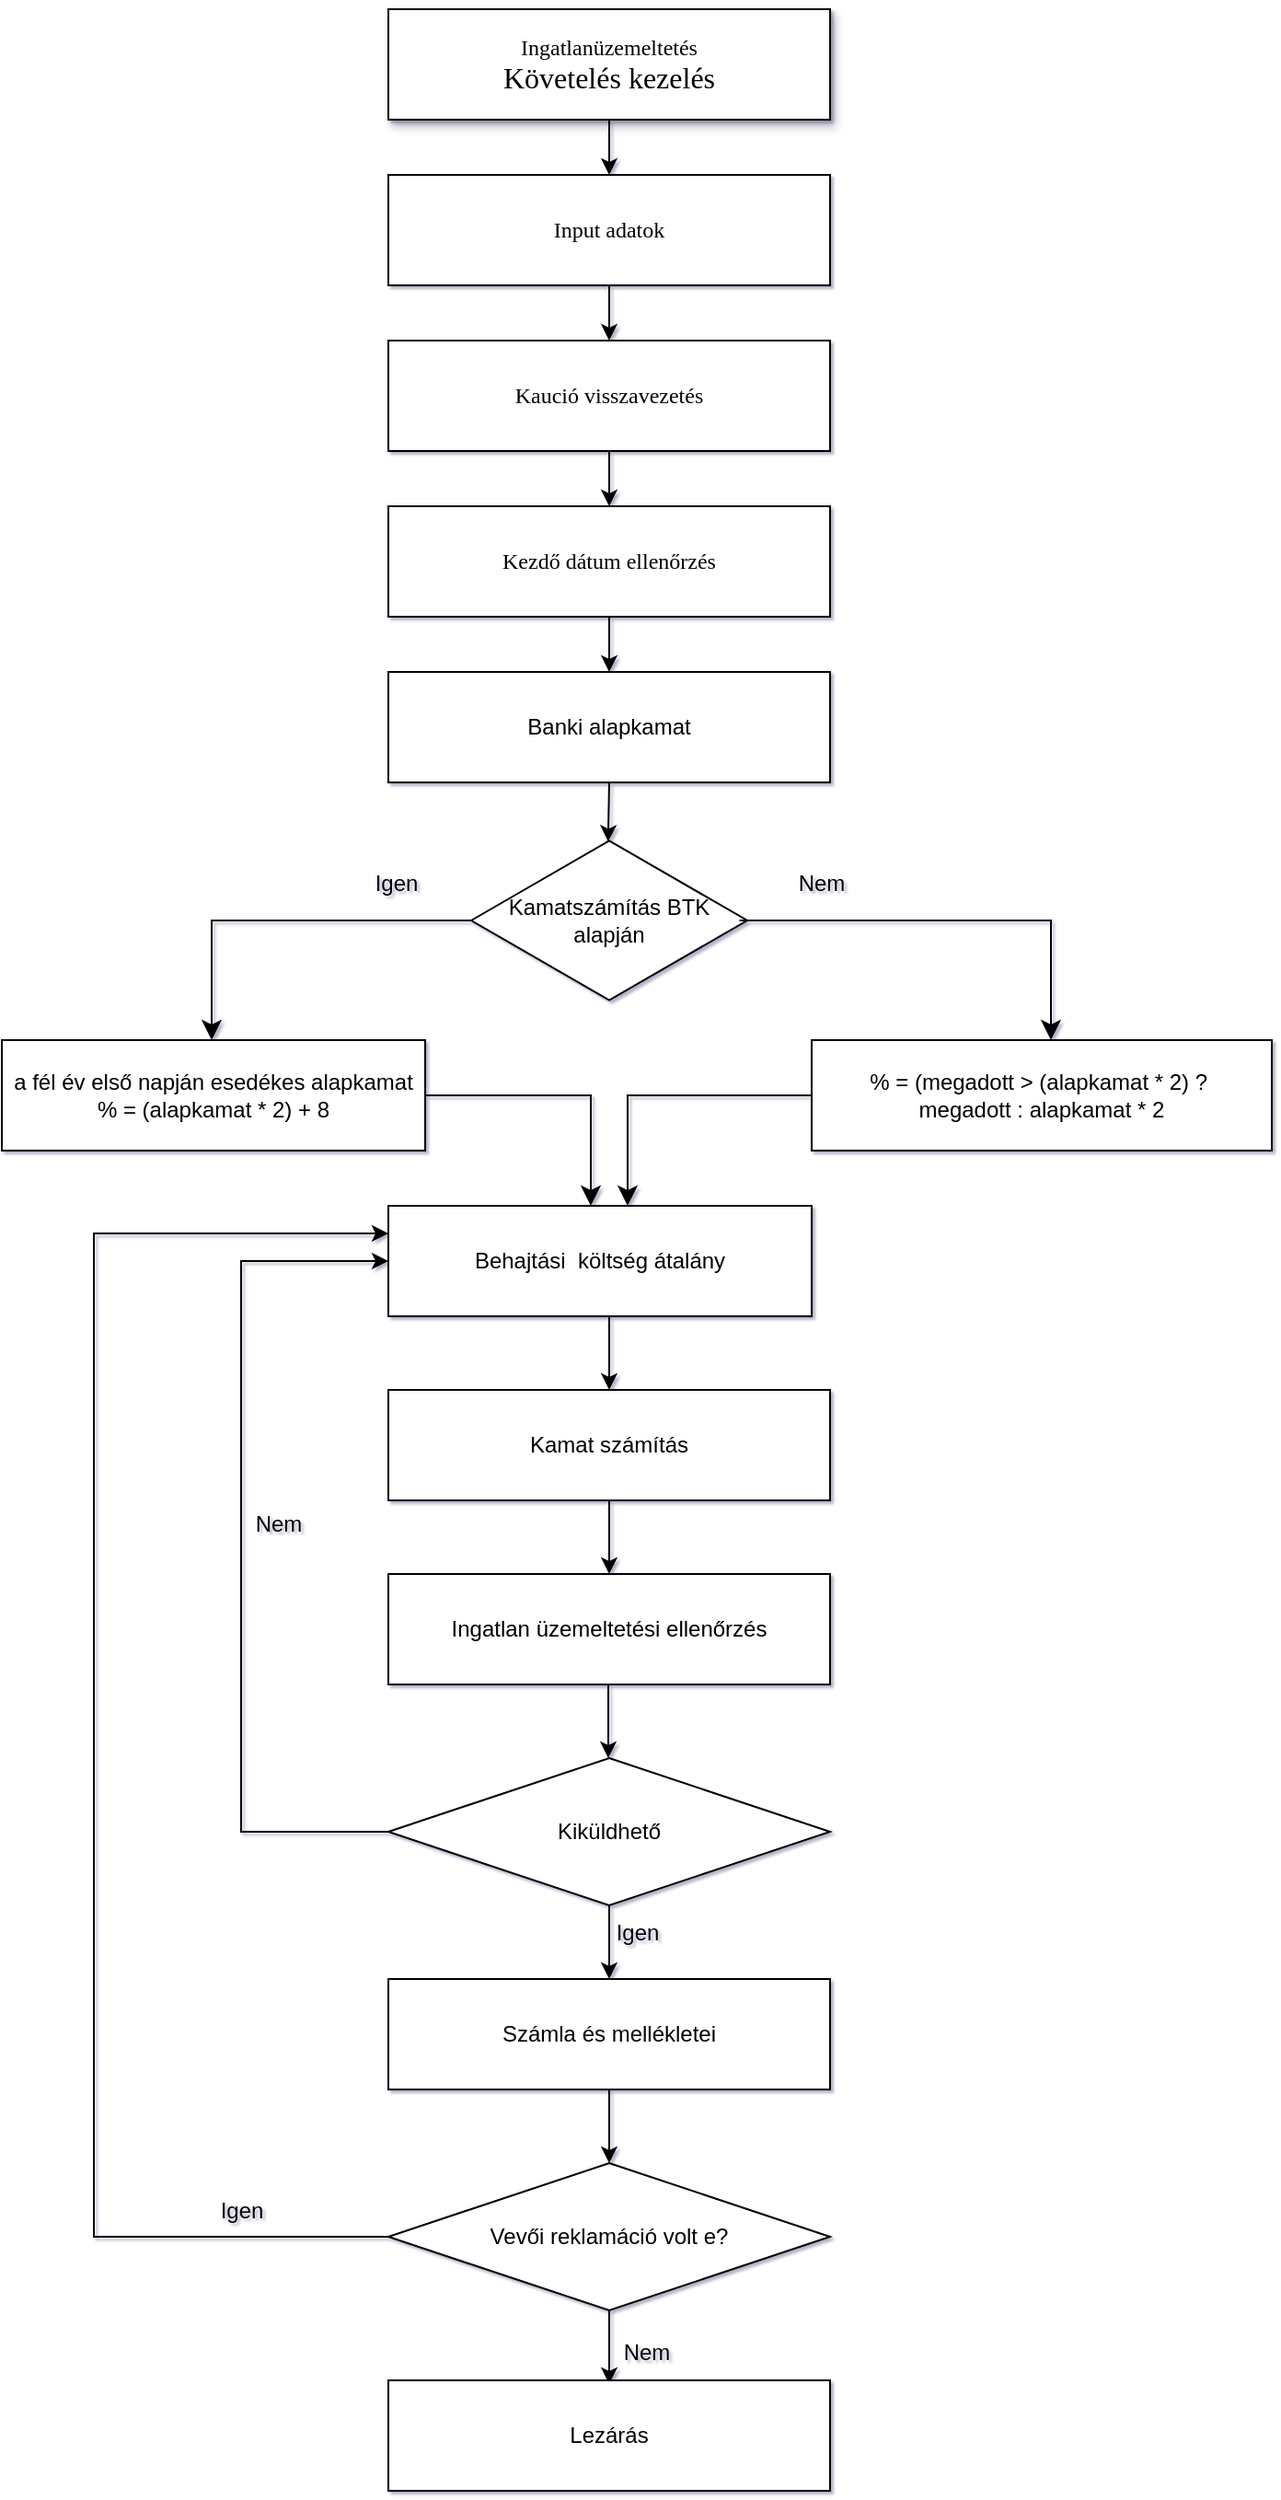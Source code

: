 <mxfile version="24.4.14" type="github">
  <diagram name="Page-1" id="edf60f1a-56cd-e834-aa8a-f176f3a09ee4">
    <mxGraphModel dx="1050" dy="565" grid="1" gridSize="10" guides="1" tooltips="1" connect="1" arrows="1" fold="1" page="1" pageScale="1" pageWidth="850" pageHeight="1400" background="none" math="0" shadow="1">
      <root>
        <mxCell id="0" />
        <mxCell id="1" parent="0" />
        <mxCell id="60e70716793133e9-4" value="&lt;font face=&quot;Tahoma&quot; style=&quot;font-size: 12px;&quot;&gt;Ingatlanüzemeltetés&lt;/font&gt;&lt;div&gt;&lt;font face=&quot;BtbKhpzwE4qU60kqDjoo&quot; size=&quot;3&quot;&gt;Követelés kezelés&lt;/font&gt;&lt;/div&gt;" style="rounded=0;whiteSpace=wrap;html=1;shadow=1;labelBackgroundColor=none;strokeWidth=1;fontFamily=Verdana;fontSize=8;align=center;" parent="1" vertex="1">
          <mxGeometry x="280" y="30" width="240" height="60" as="geometry" />
        </mxCell>
        <mxCell id="mCzXiH6NWdjLSZmSII8E-2" value="" style="endArrow=classic;html=1;rounded=0;exitX=0.5;exitY=1;exitDx=0;exitDy=0;labelBackgroundColor=none;fontColor=default;entryX=0.5;entryY=0;entryDx=0;entryDy=0;" parent="1" source="60e70716793133e9-4" target="mCzXiH6NWdjLSZmSII8E-3" edge="1">
          <mxGeometry width="50" height="50" relative="1" as="geometry">
            <mxPoint x="80" y="160" as="sourcePoint" />
            <mxPoint x="560" y="120" as="targetPoint" />
          </mxGeometry>
        </mxCell>
        <mxCell id="mCzXiH6NWdjLSZmSII8E-3" value="&lt;font face=&quot;Tahoma&quot;&gt;Input adatok&lt;/font&gt;" style="rounded=0;whiteSpace=wrap;html=1;labelBackgroundColor=none;" parent="1" vertex="1">
          <mxGeometry x="280" y="120" width="240" height="60" as="geometry" />
        </mxCell>
        <mxCell id="bCbuyVdx1WlMGgOUMZQT-1" value="&lt;font face=&quot;Tahoma&quot;&gt;Kaució visszavezetés&lt;/font&gt;" style="rounded=0;whiteSpace=wrap;html=1;labelBackgroundColor=none;" parent="1" vertex="1">
          <mxGeometry x="280" y="210" width="240" height="60" as="geometry" />
        </mxCell>
        <mxCell id="bCbuyVdx1WlMGgOUMZQT-3" value="&lt;font face=&quot;Tahoma&quot;&gt;Kezdő dátum ellenőrzés&lt;/font&gt;" style="rounded=0;whiteSpace=wrap;html=1;labelBackgroundColor=none;" parent="1" vertex="1">
          <mxGeometry x="280" y="300" width="240" height="60" as="geometry" />
        </mxCell>
        <mxCell id="bCbuyVdx1WlMGgOUMZQT-5" value="Kamatszámítás BTK&lt;div&gt;alapján&lt;/div&gt;" style="html=1;whiteSpace=wrap;aspect=fixed;shape=isoRectangle;" parent="1" vertex="1">
          <mxGeometry x="325" y="480" width="150" height="90" as="geometry" />
        </mxCell>
        <mxCell id="bCbuyVdx1WlMGgOUMZQT-8" value="% = (megadott &amp;gt; (alapkamat * 2) ?&amp;nbsp;&lt;div&gt;megadott : alapkamat * 2&lt;/div&gt;" style="whiteSpace=wrap;html=1;" parent="1" vertex="1">
          <mxGeometry x="510" y="590" width="250" height="60" as="geometry" />
        </mxCell>
        <mxCell id="bCbuyVdx1WlMGgOUMZQT-9" value="&lt;div&gt;a fél év első napján esedékes alapkamat&lt;/div&gt;% = (alapkamat * 2) + 8" style="whiteSpace=wrap;html=1;" parent="1" vertex="1">
          <mxGeometry x="70" y="590" width="230" height="60" as="geometry" />
        </mxCell>
        <mxCell id="bCbuyVdx1WlMGgOUMZQT-13" value="Igen" style="text;html=1;align=center;verticalAlign=middle;resizable=0;points=[];autosize=1;strokeColor=none;fillColor=none;" parent="1" vertex="1">
          <mxGeometry x="259" y="490" width="50" height="30" as="geometry" />
        </mxCell>
        <mxCell id="bCbuyVdx1WlMGgOUMZQT-15" value="Nem" style="text;html=1;align=center;verticalAlign=middle;resizable=0;points=[];autosize=1;strokeColor=none;fillColor=none;" parent="1" vertex="1">
          <mxGeometry x="490" y="490" width="50" height="30" as="geometry" />
        </mxCell>
        <mxCell id="bCbuyVdx1WlMGgOUMZQT-16" value="Banki alapkamat" style="whiteSpace=wrap;html=1;" parent="1" vertex="1">
          <mxGeometry x="280" y="390" width="240" height="60" as="geometry" />
        </mxCell>
        <mxCell id="bCbuyVdx1WlMGgOUMZQT-18" value="" style="edgeStyle=none;orthogonalLoop=1;jettySize=auto;html=1;rounded=0;entryX=0.5;entryY=0;entryDx=0;entryDy=0;exitX=0.5;exitY=1;exitDx=0;exitDy=0;" parent="1" source="bCbuyVdx1WlMGgOUMZQT-3" target="bCbuyVdx1WlMGgOUMZQT-16" edge="1">
          <mxGeometry width="100" relative="1" as="geometry">
            <mxPoint x="400" y="430" as="sourcePoint" />
            <mxPoint x="450" y="440" as="targetPoint" />
            <Array as="points" />
          </mxGeometry>
        </mxCell>
        <mxCell id="bCbuyVdx1WlMGgOUMZQT-20" value="" style="edgeStyle=none;orthogonalLoop=1;jettySize=auto;html=1;rounded=0;entryX=0.5;entryY=0;entryDx=0;entryDy=0;exitX=0.5;exitY=1;exitDx=0;exitDy=0;" parent="1" source="bCbuyVdx1WlMGgOUMZQT-1" target="bCbuyVdx1WlMGgOUMZQT-3" edge="1">
          <mxGeometry width="100" relative="1" as="geometry">
            <mxPoint x="350" y="330" as="sourcePoint" />
            <mxPoint x="450" y="330" as="targetPoint" />
            <Array as="points" />
          </mxGeometry>
        </mxCell>
        <mxCell id="bCbuyVdx1WlMGgOUMZQT-21" value="" style="edgeStyle=none;orthogonalLoop=1;jettySize=auto;html=1;rounded=0;entryX=0.5;entryY=0;entryDx=0;entryDy=0;exitX=0.5;exitY=1;exitDx=0;exitDy=0;" parent="1" source="mCzXiH6NWdjLSZmSII8E-3" target="bCbuyVdx1WlMGgOUMZQT-1" edge="1">
          <mxGeometry width="100" relative="1" as="geometry">
            <mxPoint x="350" y="230" as="sourcePoint" />
            <mxPoint x="450" y="230" as="targetPoint" />
            <Array as="points" />
          </mxGeometry>
        </mxCell>
        <mxCell id="bCbuyVdx1WlMGgOUMZQT-22" value="" style="edgeStyle=none;orthogonalLoop=1;jettySize=auto;html=1;rounded=0;entryX=0.496;entryY=0.024;entryDx=0;entryDy=0;entryPerimeter=0;exitX=0.5;exitY=1;exitDx=0;exitDy=0;" parent="1" source="bCbuyVdx1WlMGgOUMZQT-16" target="bCbuyVdx1WlMGgOUMZQT-5" edge="1">
          <mxGeometry width="100" relative="1" as="geometry">
            <mxPoint x="350" y="460" as="sourcePoint" />
            <mxPoint x="450" y="460" as="targetPoint" />
            <Array as="points" />
          </mxGeometry>
        </mxCell>
        <mxCell id="bCbuyVdx1WlMGgOUMZQT-26" value="" style="edgeStyle=segmentEdgeStyle;endArrow=classic;html=1;curved=0;rounded=0;endSize=8;startSize=8;exitX=0.972;exitY=0.5;exitDx=0;exitDy=0;exitPerimeter=0;" parent="1" source="bCbuyVdx1WlMGgOUMZQT-5" edge="1">
          <mxGeometry width="50" height="50" relative="1" as="geometry">
            <mxPoint x="590" y="530" as="sourcePoint" />
            <mxPoint x="640" y="590" as="targetPoint" />
          </mxGeometry>
        </mxCell>
        <mxCell id="bCbuyVdx1WlMGgOUMZQT-27" value="" style="edgeStyle=segmentEdgeStyle;endArrow=classic;html=1;curved=0;rounded=0;endSize=8;startSize=8;" parent="1" edge="1">
          <mxGeometry width="50" height="50" relative="1" as="geometry">
            <mxPoint x="325" y="525" as="sourcePoint" />
            <mxPoint x="184" y="590" as="targetPoint" />
          </mxGeometry>
        </mxCell>
        <mxCell id="bCbuyVdx1WlMGgOUMZQT-28" value="" style="edgeStyle=segmentEdgeStyle;endArrow=classic;html=1;curved=0;rounded=0;endSize=8;startSize=8;exitX=0;exitY=0.5;exitDx=0;exitDy=0;" parent="1" source="bCbuyVdx1WlMGgOUMZQT-8" edge="1">
          <mxGeometry width="50" height="50" relative="1" as="geometry">
            <mxPoint x="465" y="620" as="sourcePoint" />
            <mxPoint x="410" y="680" as="targetPoint" />
            <Array as="points">
              <mxPoint x="410" y="620" />
              <mxPoint x="410" y="680" />
            </Array>
          </mxGeometry>
        </mxCell>
        <mxCell id="bCbuyVdx1WlMGgOUMZQT-29" value="" style="edgeStyle=segmentEdgeStyle;endArrow=classic;html=1;curved=0;rounded=0;endSize=8;startSize=8;exitX=1;exitY=0.5;exitDx=0;exitDy=0;" parent="1" source="bCbuyVdx1WlMGgOUMZQT-9" edge="1">
          <mxGeometry width="50" height="50" relative="1" as="geometry">
            <mxPoint x="320" y="620" as="sourcePoint" />
            <mxPoint x="390" y="680" as="targetPoint" />
            <Array as="points">
              <mxPoint x="390" y="620" />
              <mxPoint x="390" y="680" />
            </Array>
          </mxGeometry>
        </mxCell>
        <mxCell id="bCbuyVdx1WlMGgOUMZQT-30" value="Behajtási&amp;nbsp; költség átalány&lt;div&gt;&lt;/div&gt;" style="whiteSpace=wrap;html=1;" parent="1" vertex="1">
          <mxGeometry x="280" y="680" width="230" height="60" as="geometry" />
        </mxCell>
        <mxCell id="bCbuyVdx1WlMGgOUMZQT-31" value="Kamat számítás&lt;div&gt;&lt;/div&gt;" style="whiteSpace=wrap;html=1;" parent="1" vertex="1">
          <mxGeometry x="280" y="780" width="240" height="60" as="geometry" />
        </mxCell>
        <mxCell id="bCbuyVdx1WlMGgOUMZQT-33" value="" style="edgeStyle=none;orthogonalLoop=1;jettySize=auto;html=1;rounded=0;entryX=0.5;entryY=0;entryDx=0;entryDy=0;" parent="1" target="bCbuyVdx1WlMGgOUMZQT-31" edge="1">
          <mxGeometry width="100" relative="1" as="geometry">
            <mxPoint x="400" y="740" as="sourcePoint" />
            <mxPoint x="440" y="770" as="targetPoint" />
            <Array as="points" />
          </mxGeometry>
        </mxCell>
        <mxCell id="bCbuyVdx1WlMGgOUMZQT-35" value="Számla és mellékletei&lt;div&gt;&lt;/div&gt;" style="whiteSpace=wrap;html=1;" parent="1" vertex="1">
          <mxGeometry x="280" y="1100" width="240" height="60" as="geometry" />
        </mxCell>
        <mxCell id="bCbuyVdx1WlMGgOUMZQT-36" value="" style="edgeStyle=none;orthogonalLoop=1;jettySize=auto;html=1;rounded=0;entryX=0.5;entryY=0;entryDx=0;entryDy=0;" parent="1" target="bCbuyVdx1WlMGgOUMZQT-35" edge="1">
          <mxGeometry width="100" relative="1" as="geometry">
            <mxPoint x="400" y="1040" as="sourcePoint" />
            <mxPoint x="450" y="860" as="targetPoint" />
            <Array as="points" />
          </mxGeometry>
        </mxCell>
        <mxCell id="bCbuyVdx1WlMGgOUMZQT-39" value="Vevői reklamáció volt e?" style="rhombus;whiteSpace=wrap;html=1;" parent="1" vertex="1">
          <mxGeometry x="280" y="1200" width="240" height="80" as="geometry" />
        </mxCell>
        <mxCell id="bCbuyVdx1WlMGgOUMZQT-44" value="" style="edgeStyle=none;orthogonalLoop=1;jettySize=auto;html=1;rounded=0;exitX=0;exitY=0.5;exitDx=0;exitDy=0;entryX=0;entryY=0.25;entryDx=0;entryDy=0;" parent="1" source="bCbuyVdx1WlMGgOUMZQT-39" target="bCbuyVdx1WlMGgOUMZQT-30" edge="1">
          <mxGeometry width="100" relative="1" as="geometry">
            <mxPoint x="160" y="1289" as="sourcePoint" />
            <mxPoint x="120" y="678.4" as="targetPoint" />
            <Array as="points">
              <mxPoint x="120" y="1240" />
              <mxPoint x="120" y="695" />
            </Array>
          </mxGeometry>
        </mxCell>
        <mxCell id="bCbuyVdx1WlMGgOUMZQT-45" value="Ingatlan üzemeltetési ellenőrzés&lt;div&gt;&lt;/div&gt;" style="whiteSpace=wrap;html=1;" parent="1" vertex="1">
          <mxGeometry x="280" y="880" width="240" height="60" as="geometry" />
        </mxCell>
        <mxCell id="bCbuyVdx1WlMGgOUMZQT-46" value="" style="edgeStyle=none;orthogonalLoop=1;jettySize=auto;html=1;rounded=0;exitX=0.5;exitY=1;exitDx=0;exitDy=0;entryX=0.5;entryY=0;entryDx=0;entryDy=0;" parent="1" source="bCbuyVdx1WlMGgOUMZQT-31" target="bCbuyVdx1WlMGgOUMZQT-45" edge="1">
          <mxGeometry width="100" relative="1" as="geometry">
            <mxPoint x="350" y="860" as="sourcePoint" />
            <mxPoint x="450" y="860" as="targetPoint" />
            <Array as="points" />
          </mxGeometry>
        </mxCell>
        <mxCell id="bCbuyVdx1WlMGgOUMZQT-47" value="Kiküldhető" style="rhombus;whiteSpace=wrap;html=1;" parent="1" vertex="1">
          <mxGeometry x="280" y="980" width="240" height="80" as="geometry" />
        </mxCell>
        <mxCell id="bCbuyVdx1WlMGgOUMZQT-48" value="" style="edgeStyle=none;orthogonalLoop=1;jettySize=auto;html=1;rounded=0;exitX=0.5;exitY=1;exitDx=0;exitDy=0;entryX=0.5;entryY=0;entryDx=0;entryDy=0;" parent="1" edge="1">
          <mxGeometry width="100" relative="1" as="geometry">
            <mxPoint x="399.5" y="940" as="sourcePoint" />
            <mxPoint x="399.5" y="980" as="targetPoint" />
            <Array as="points" />
          </mxGeometry>
        </mxCell>
        <mxCell id="bCbuyVdx1WlMGgOUMZQT-49" value="" style="edgeStyle=none;orthogonalLoop=1;jettySize=auto;html=1;rounded=0;exitX=0.5;exitY=1;exitDx=0;exitDy=0;" parent="1" source="bCbuyVdx1WlMGgOUMZQT-35" edge="1">
          <mxGeometry width="100" relative="1" as="geometry">
            <mxPoint x="370" y="1170" as="sourcePoint" />
            <mxPoint x="400" y="1200" as="targetPoint" />
            <Array as="points" />
          </mxGeometry>
        </mxCell>
        <mxCell id="bCbuyVdx1WlMGgOUMZQT-51" value="Igen" style="text;html=1;align=center;verticalAlign=middle;resizable=0;points=[];autosize=1;strokeColor=none;fillColor=none;" parent="1" vertex="1">
          <mxGeometry x="390" y="1060" width="50" height="30" as="geometry" />
        </mxCell>
        <mxCell id="bCbuyVdx1WlMGgOUMZQT-52" value="" style="edgeStyle=none;orthogonalLoop=1;jettySize=auto;html=1;rounded=0;exitX=0;exitY=0.5;exitDx=0;exitDy=0;entryX=0;entryY=0.5;entryDx=0;entryDy=0;" parent="1" source="bCbuyVdx1WlMGgOUMZQT-47" target="bCbuyVdx1WlMGgOUMZQT-30" edge="1">
          <mxGeometry width="100" relative="1" as="geometry">
            <mxPoint x="120" y="990" as="sourcePoint" />
            <mxPoint x="200" y="700" as="targetPoint" />
            <Array as="points">
              <mxPoint x="200" y="1020" />
              <mxPoint x="200" y="710" />
            </Array>
          </mxGeometry>
        </mxCell>
        <mxCell id="bCbuyVdx1WlMGgOUMZQT-53" value="Nem" style="text;html=1;align=center;verticalAlign=middle;resizable=0;points=[];autosize=1;strokeColor=none;fillColor=none;" parent="1" vertex="1">
          <mxGeometry x="195" y="838" width="50" height="30" as="geometry" />
        </mxCell>
        <mxCell id="bCbuyVdx1WlMGgOUMZQT-54" value="Igen&lt;div&gt;&lt;br&gt;&lt;/div&gt;" style="text;html=1;align=center;verticalAlign=middle;resizable=0;points=[];autosize=1;strokeColor=none;fillColor=none;" parent="1" vertex="1">
          <mxGeometry x="175" y="1213" width="50" height="40" as="geometry" />
        </mxCell>
        <mxCell id="bCbuyVdx1WlMGgOUMZQT-55" value="" style="edgeStyle=none;orthogonalLoop=1;jettySize=auto;html=1;rounded=0;exitX=0.5;exitY=1;exitDx=0;exitDy=0;" parent="1" source="bCbuyVdx1WlMGgOUMZQT-39" edge="1">
          <mxGeometry width="100" relative="1" as="geometry">
            <mxPoint x="390" y="1340" as="sourcePoint" />
            <mxPoint x="400" y="1320" as="targetPoint" />
            <Array as="points" />
          </mxGeometry>
        </mxCell>
        <mxCell id="bCbuyVdx1WlMGgOUMZQT-56" value="Nem" style="text;html=1;align=center;verticalAlign=middle;resizable=0;points=[];autosize=1;strokeColor=none;fillColor=none;" parent="1" vertex="1">
          <mxGeometry x="395" y="1288" width="50" height="30" as="geometry" />
        </mxCell>
        <mxCell id="bCbuyVdx1WlMGgOUMZQT-57" value="Lezárás&lt;div&gt;&lt;/div&gt;" style="whiteSpace=wrap;html=1;" parent="1" vertex="1">
          <mxGeometry x="280" y="1318" width="240" height="60" as="geometry" />
        </mxCell>
      </root>
    </mxGraphModel>
  </diagram>
</mxfile>
